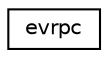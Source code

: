 digraph G
{
  edge [fontname="Helvetica",fontsize="10",labelfontname="Helvetica",labelfontsize="10"];
  node [fontname="Helvetica",fontsize="10",shape=record];
  rankdir="LR";
  Node1 [label="evrpc",height=0.2,width=0.4,color="black", fillcolor="white", style="filled",URL="$structevrpc.html"];
}

